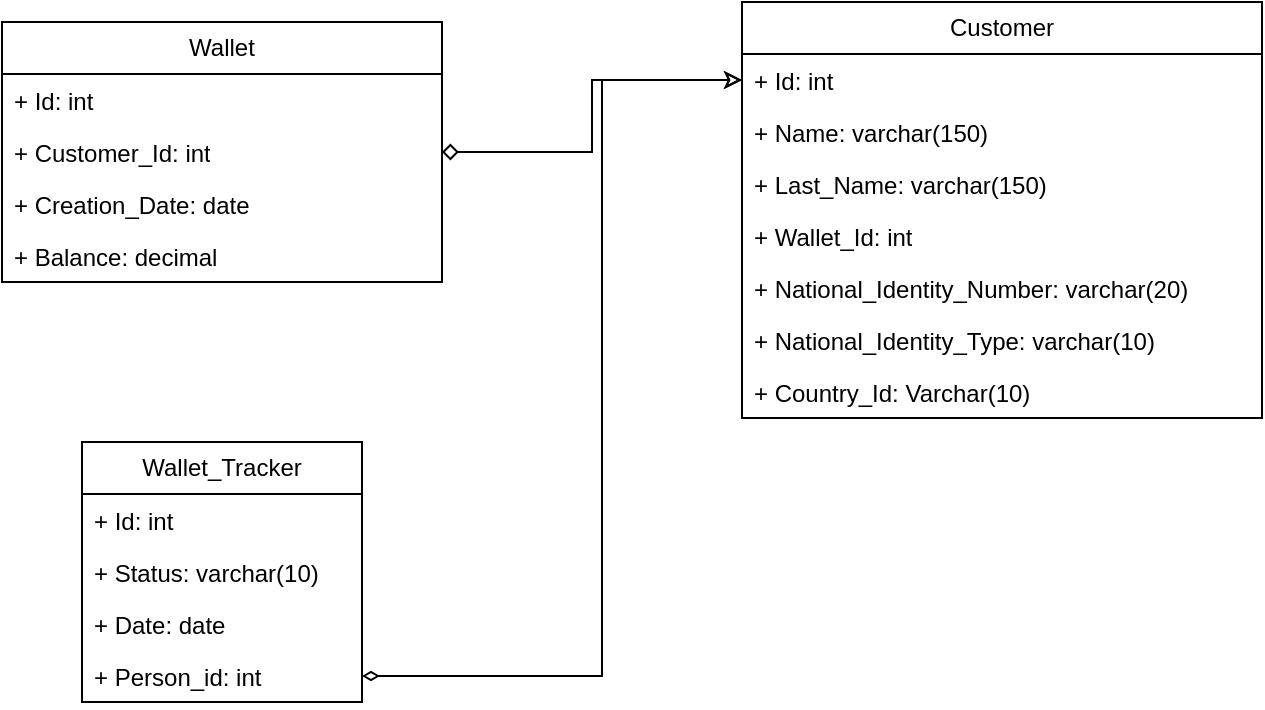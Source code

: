 <mxfile version="21.3.3" type="device">
  <diagram id="b6Fs34qAtQ0lvzL5wmfh" name="Página-1">
    <mxGraphModel dx="880" dy="484" grid="1" gridSize="10" guides="1" tooltips="1" connect="1" arrows="1" fold="1" page="1" pageScale="1" pageWidth="827" pageHeight="1169" math="0" shadow="0">
      <root>
        <mxCell id="0" />
        <mxCell id="1" parent="0" />
        <mxCell id="NfO6YNQvIrS8XMzL8ZEO-2" value="Customer" style="swimlane;fontStyle=0;childLayout=stackLayout;horizontal=1;startSize=26;fillColor=none;horizontalStack=0;resizeParent=1;resizeParentMax=0;resizeLast=0;collapsible=1;marginBottom=0;whiteSpace=wrap;html=1;" vertex="1" parent="1">
          <mxGeometry x="460" y="130" width="260" height="208" as="geometry" />
        </mxCell>
        <mxCell id="NfO6YNQvIrS8XMzL8ZEO-3" value="+ Id: int" style="text;strokeColor=none;fillColor=none;align=left;verticalAlign=top;spacingLeft=4;spacingRight=4;overflow=hidden;rotatable=0;points=[[0,0.5],[1,0.5]];portConstraint=eastwest;whiteSpace=wrap;html=1;" vertex="1" parent="NfO6YNQvIrS8XMzL8ZEO-2">
          <mxGeometry y="26" width="260" height="26" as="geometry" />
        </mxCell>
        <mxCell id="NfO6YNQvIrS8XMzL8ZEO-4" value="+ Name: varchar(150)" style="text;strokeColor=none;fillColor=none;align=left;verticalAlign=top;spacingLeft=4;spacingRight=4;overflow=hidden;rotatable=0;points=[[0,0.5],[1,0.5]];portConstraint=eastwest;whiteSpace=wrap;html=1;" vertex="1" parent="NfO6YNQvIrS8XMzL8ZEO-2">
          <mxGeometry y="52" width="260" height="26" as="geometry" />
        </mxCell>
        <mxCell id="NfO6YNQvIrS8XMzL8ZEO-5" value="+ Last_Name: varchar(150)" style="text;strokeColor=none;fillColor=none;align=left;verticalAlign=top;spacingLeft=4;spacingRight=4;overflow=hidden;rotatable=0;points=[[0,0.5],[1,0.5]];portConstraint=eastwest;whiteSpace=wrap;html=1;" vertex="1" parent="NfO6YNQvIrS8XMzL8ZEO-2">
          <mxGeometry y="78" width="260" height="26" as="geometry" />
        </mxCell>
        <mxCell id="NfO6YNQvIrS8XMzL8ZEO-7" value="+ Wallet_Id: int" style="text;strokeColor=none;fillColor=none;align=left;verticalAlign=top;spacingLeft=4;spacingRight=4;overflow=hidden;rotatable=0;points=[[0,0.5],[1,0.5]];portConstraint=eastwest;whiteSpace=wrap;html=1;" vertex="1" parent="NfO6YNQvIrS8XMzL8ZEO-2">
          <mxGeometry y="104" width="260" height="26" as="geometry" />
        </mxCell>
        <mxCell id="NfO6YNQvIrS8XMzL8ZEO-14" value="+ National_Identity_Number: varchar(20)" style="text;strokeColor=none;fillColor=none;align=left;verticalAlign=top;spacingLeft=4;spacingRight=4;overflow=hidden;rotatable=0;points=[[0,0.5],[1,0.5]];portConstraint=eastwest;whiteSpace=wrap;html=1;" vertex="1" parent="NfO6YNQvIrS8XMzL8ZEO-2">
          <mxGeometry y="130" width="260" height="26" as="geometry" />
        </mxCell>
        <mxCell id="NfO6YNQvIrS8XMzL8ZEO-15" value="+ National_Identity_Type: varchar(10)" style="text;strokeColor=none;fillColor=none;align=left;verticalAlign=top;spacingLeft=4;spacingRight=4;overflow=hidden;rotatable=0;points=[[0,0.5],[1,0.5]];portConstraint=eastwest;whiteSpace=wrap;html=1;" vertex="1" parent="NfO6YNQvIrS8XMzL8ZEO-2">
          <mxGeometry y="156" width="260" height="26" as="geometry" />
        </mxCell>
        <mxCell id="NfO6YNQvIrS8XMzL8ZEO-22" value="+ Country_Id: Varchar(10)" style="text;strokeColor=none;fillColor=none;align=left;verticalAlign=top;spacingLeft=4;spacingRight=4;overflow=hidden;rotatable=0;points=[[0,0.5],[1,0.5]];portConstraint=eastwest;whiteSpace=wrap;html=1;" vertex="1" parent="NfO6YNQvIrS8XMzL8ZEO-2">
          <mxGeometry y="182" width="260" height="26" as="geometry" />
        </mxCell>
        <mxCell id="NfO6YNQvIrS8XMzL8ZEO-8" value="Wallet" style="swimlane;fontStyle=0;childLayout=stackLayout;horizontal=1;startSize=26;fillColor=none;horizontalStack=0;resizeParent=1;resizeParentMax=0;resizeLast=0;collapsible=1;marginBottom=0;whiteSpace=wrap;html=1;" vertex="1" parent="1">
          <mxGeometry x="90" y="140" width="220" height="130" as="geometry" />
        </mxCell>
        <mxCell id="NfO6YNQvIrS8XMzL8ZEO-9" value="+ Id: int" style="text;strokeColor=none;fillColor=none;align=left;verticalAlign=top;spacingLeft=4;spacingRight=4;overflow=hidden;rotatable=0;points=[[0,0.5],[1,0.5]];portConstraint=eastwest;whiteSpace=wrap;html=1;" vertex="1" parent="NfO6YNQvIrS8XMzL8ZEO-8">
          <mxGeometry y="26" width="220" height="26" as="geometry" />
        </mxCell>
        <mxCell id="NfO6YNQvIrS8XMzL8ZEO-10" value="+ Customer_Id: int" style="text;strokeColor=none;fillColor=none;align=left;verticalAlign=top;spacingLeft=4;spacingRight=4;overflow=hidden;rotatable=0;points=[[0,0.5],[1,0.5]];portConstraint=eastwest;whiteSpace=wrap;html=1;" vertex="1" parent="NfO6YNQvIrS8XMzL8ZEO-8">
          <mxGeometry y="52" width="220" height="26" as="geometry" />
        </mxCell>
        <mxCell id="NfO6YNQvIrS8XMzL8ZEO-11" value="+ Creation_Date: date" style="text;strokeColor=none;fillColor=none;align=left;verticalAlign=top;spacingLeft=4;spacingRight=4;overflow=hidden;rotatable=0;points=[[0,0.5],[1,0.5]];portConstraint=eastwest;whiteSpace=wrap;html=1;" vertex="1" parent="NfO6YNQvIrS8XMzL8ZEO-8">
          <mxGeometry y="78" width="220" height="26" as="geometry" />
        </mxCell>
        <mxCell id="NfO6YNQvIrS8XMzL8ZEO-12" value="+ Balance: decimal" style="text;strokeColor=none;fillColor=none;align=left;verticalAlign=top;spacingLeft=4;spacingRight=4;overflow=hidden;rotatable=0;points=[[0,0.5],[1,0.5]];portConstraint=eastwest;whiteSpace=wrap;html=1;" vertex="1" parent="NfO6YNQvIrS8XMzL8ZEO-8">
          <mxGeometry y="104" width="220" height="26" as="geometry" />
        </mxCell>
        <mxCell id="NfO6YNQvIrS8XMzL8ZEO-19" style="edgeStyle=orthogonalEdgeStyle;rounded=0;orthogonalLoop=1;jettySize=auto;html=1;exitX=1;exitY=0.5;exitDx=0;exitDy=0;endArrow=classic;endFill=0;startArrow=diamond;startFill=0;" edge="1" parent="1" source="NfO6YNQvIrS8XMzL8ZEO-10" target="NfO6YNQvIrS8XMzL8ZEO-3">
          <mxGeometry relative="1" as="geometry" />
        </mxCell>
        <mxCell id="NfO6YNQvIrS8XMzL8ZEO-23" value="Wallet_Tracker" style="swimlane;fontStyle=0;childLayout=stackLayout;horizontal=1;startSize=26;fillColor=none;horizontalStack=0;resizeParent=1;resizeParentMax=0;resizeLast=0;collapsible=1;marginBottom=0;whiteSpace=wrap;html=1;" vertex="1" parent="1">
          <mxGeometry x="130" y="350" width="140" height="130" as="geometry" />
        </mxCell>
        <mxCell id="NfO6YNQvIrS8XMzL8ZEO-24" value="+ Id: int" style="text;strokeColor=none;fillColor=none;align=left;verticalAlign=top;spacingLeft=4;spacingRight=4;overflow=hidden;rotatable=0;points=[[0,0.5],[1,0.5]];portConstraint=eastwest;whiteSpace=wrap;html=1;" vertex="1" parent="NfO6YNQvIrS8XMzL8ZEO-23">
          <mxGeometry y="26" width="140" height="26" as="geometry" />
        </mxCell>
        <mxCell id="NfO6YNQvIrS8XMzL8ZEO-25" value="+ Status: varchar(10)" style="text;strokeColor=none;fillColor=none;align=left;verticalAlign=top;spacingLeft=4;spacingRight=4;overflow=hidden;rotatable=0;points=[[0,0.5],[1,0.5]];portConstraint=eastwest;whiteSpace=wrap;html=1;" vertex="1" parent="NfO6YNQvIrS8XMzL8ZEO-23">
          <mxGeometry y="52" width="140" height="26" as="geometry" />
        </mxCell>
        <mxCell id="NfO6YNQvIrS8XMzL8ZEO-26" value="+ Date: date" style="text;strokeColor=none;fillColor=none;align=left;verticalAlign=top;spacingLeft=4;spacingRight=4;overflow=hidden;rotatable=0;points=[[0,0.5],[1,0.5]];portConstraint=eastwest;whiteSpace=wrap;html=1;" vertex="1" parent="NfO6YNQvIrS8XMzL8ZEO-23">
          <mxGeometry y="78" width="140" height="26" as="geometry" />
        </mxCell>
        <mxCell id="NfO6YNQvIrS8XMzL8ZEO-27" value="+ Person_id: int" style="text;strokeColor=none;fillColor=none;align=left;verticalAlign=top;spacingLeft=4;spacingRight=4;overflow=hidden;rotatable=0;points=[[0,0.5],[1,0.5]];portConstraint=eastwest;whiteSpace=wrap;html=1;" vertex="1" parent="NfO6YNQvIrS8XMzL8ZEO-23">
          <mxGeometry y="104" width="140" height="26" as="geometry" />
        </mxCell>
        <mxCell id="NfO6YNQvIrS8XMzL8ZEO-28" style="edgeStyle=orthogonalEdgeStyle;rounded=0;orthogonalLoop=1;jettySize=auto;html=1;exitX=1;exitY=0.5;exitDx=0;exitDy=0;startArrow=diamondThin;startFill=0;endArrow=classic;endFill=0;" edge="1" parent="1" source="NfO6YNQvIrS8XMzL8ZEO-27" target="NfO6YNQvIrS8XMzL8ZEO-3">
          <mxGeometry relative="1" as="geometry">
            <Array as="points">
              <mxPoint x="390" y="467" />
              <mxPoint x="390" y="169" />
            </Array>
          </mxGeometry>
        </mxCell>
      </root>
    </mxGraphModel>
  </diagram>
</mxfile>
